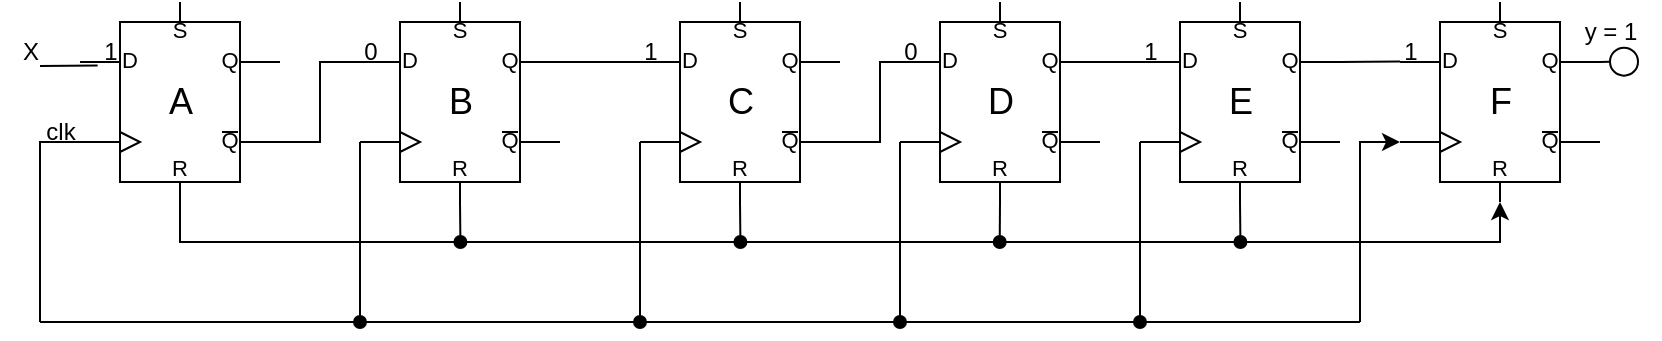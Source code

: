<mxfile version="22.1.7" type="github">
  <diagram name="Page-1" id="tKc6cw4MWqgZvxHKAoWy">
    <mxGraphModel dx="1156" dy="792" grid="1" gridSize="10" guides="1" tooltips="1" connect="1" arrows="1" fold="1" page="1" pageScale="1" pageWidth="850" pageHeight="1100" math="0" shadow="0">
      <root>
        <mxCell id="0" />
        <mxCell id="1" parent="0" />
        <mxCell id="l99NdjzM9fjPco1lU6zZ-49" style="edgeStyle=orthogonalEdgeStyle;rounded=0;orthogonalLoop=1;jettySize=auto;html=1;exitX=0;exitY=0.7;exitDx=0;exitDy=0;exitPerimeter=0;endArrow=none;endFill=0;" edge="1" parent="1" source="l99NdjzM9fjPco1lU6zZ-7">
          <mxGeometry relative="1" as="geometry">
            <mxPoint x="30" y="310" as="targetPoint" />
          </mxGeometry>
        </mxCell>
        <mxCell id="l99NdjzM9fjPco1lU6zZ-7" value="" style="verticalLabelPosition=bottom;shadow=0;dashed=0;align=center;html=1;verticalAlign=top;shape=mxgraph.electrical.logic_gates.d_type_rs_flip-flop;" vertex="1" parent="1">
          <mxGeometry x="50" y="150" width="100" height="100" as="geometry" />
        </mxCell>
        <mxCell id="l99NdjzM9fjPco1lU6zZ-22" style="rounded=0;orthogonalLoop=1;jettySize=auto;html=1;exitX=0.5;exitY=1;exitDx=0;exitDy=0;exitPerimeter=0;endArrow=oval;endFill=1;" edge="1" parent="1" source="l99NdjzM9fjPco1lU6zZ-8">
          <mxGeometry relative="1" as="geometry">
            <mxPoint x="240.207" y="270" as="targetPoint" />
          </mxGeometry>
        </mxCell>
        <mxCell id="l99NdjzM9fjPco1lU6zZ-8" value="" style="verticalLabelPosition=bottom;shadow=0;dashed=0;align=center;html=1;verticalAlign=top;shape=mxgraph.electrical.logic_gates.d_type_rs_flip-flop;" vertex="1" parent="1">
          <mxGeometry x="190" y="150" width="100" height="100" as="geometry" />
        </mxCell>
        <mxCell id="l99NdjzM9fjPco1lU6zZ-21" style="rounded=0;orthogonalLoop=1;jettySize=auto;html=1;exitX=0.5;exitY=1;exitDx=0;exitDy=0;exitPerimeter=0;endArrow=oval;endFill=1;" edge="1" parent="1" source="l99NdjzM9fjPco1lU6zZ-9">
          <mxGeometry relative="1" as="geometry">
            <mxPoint x="380.207" y="270" as="targetPoint" />
          </mxGeometry>
        </mxCell>
        <mxCell id="l99NdjzM9fjPco1lU6zZ-9" value="" style="verticalLabelPosition=bottom;shadow=0;dashed=0;align=center;html=1;verticalAlign=top;shape=mxgraph.electrical.logic_gates.d_type_rs_flip-flop;" vertex="1" parent="1">
          <mxGeometry x="330" y="150" width="100" height="100" as="geometry" />
        </mxCell>
        <mxCell id="l99NdjzM9fjPco1lU6zZ-20" style="rounded=0;orthogonalLoop=1;jettySize=auto;html=1;exitX=0.5;exitY=1;exitDx=0;exitDy=0;exitPerimeter=0;endArrow=oval;endFill=1;" edge="1" parent="1" source="l99NdjzM9fjPco1lU6zZ-10">
          <mxGeometry relative="1" as="geometry">
            <mxPoint x="509.862" y="270" as="targetPoint" />
          </mxGeometry>
        </mxCell>
        <mxCell id="l99NdjzM9fjPco1lU6zZ-10" value="" style="verticalLabelPosition=bottom;shadow=0;dashed=0;align=center;html=1;verticalAlign=top;shape=mxgraph.electrical.logic_gates.d_type_rs_flip-flop;" vertex="1" parent="1">
          <mxGeometry x="460" y="150" width="100" height="100" as="geometry" />
        </mxCell>
        <mxCell id="l99NdjzM9fjPco1lU6zZ-30" style="rounded=0;orthogonalLoop=1;jettySize=auto;html=1;exitX=1;exitY=0.3;exitDx=0;exitDy=0;exitPerimeter=0;endArrow=circle;endFill=0;" edge="1" parent="1" source="l99NdjzM9fjPco1lU6zZ-11">
          <mxGeometry relative="1" as="geometry">
            <mxPoint x="830" y="179.724" as="targetPoint" />
          </mxGeometry>
        </mxCell>
        <mxCell id="l99NdjzM9fjPco1lU6zZ-48" style="edgeStyle=orthogonalEdgeStyle;rounded=0;orthogonalLoop=1;jettySize=auto;html=1;exitX=0;exitY=0.7;exitDx=0;exitDy=0;exitPerimeter=0;endArrow=none;endFill=0;startArrow=classic;startFill=1;" edge="1" parent="1" source="l99NdjzM9fjPco1lU6zZ-11">
          <mxGeometry relative="1" as="geometry">
            <mxPoint x="690" y="310" as="targetPoint" />
          </mxGeometry>
        </mxCell>
        <mxCell id="l99NdjzM9fjPco1lU6zZ-11" value="" style="verticalLabelPosition=bottom;shadow=0;dashed=0;align=center;html=1;verticalAlign=top;shape=mxgraph.electrical.logic_gates.d_type_rs_flip-flop;" vertex="1" parent="1">
          <mxGeometry x="710" y="150" width="100" height="100" as="geometry" />
        </mxCell>
        <mxCell id="l99NdjzM9fjPco1lU6zZ-19" style="edgeStyle=orthogonalEdgeStyle;rounded=0;orthogonalLoop=1;jettySize=auto;html=1;exitX=0.5;exitY=1;exitDx=0;exitDy=0;exitPerimeter=0;entryX=0.5;entryY=1;entryDx=0;entryDy=0;entryPerimeter=0;endArrow=classic;endFill=1;" edge="1" parent="1" source="l99NdjzM9fjPco1lU6zZ-7" target="l99NdjzM9fjPco1lU6zZ-11">
          <mxGeometry relative="1" as="geometry" />
        </mxCell>
        <mxCell id="l99NdjzM9fjPco1lU6zZ-26" style="edgeStyle=orthogonalEdgeStyle;rounded=0;orthogonalLoop=1;jettySize=auto;html=1;exitX=1;exitY=0.7;exitDx=0;exitDy=0;exitPerimeter=0;entryX=0;entryY=0.3;entryDx=0;entryDy=0;entryPerimeter=0;endArrow=none;endFill=0;" edge="1" parent="1" source="l99NdjzM9fjPco1lU6zZ-7" target="l99NdjzM9fjPco1lU6zZ-8">
          <mxGeometry relative="1" as="geometry" />
        </mxCell>
        <mxCell id="l99NdjzM9fjPco1lU6zZ-27" style="rounded=0;orthogonalLoop=1;jettySize=auto;html=1;exitX=1;exitY=0.3;exitDx=0;exitDy=0;exitPerimeter=0;entryX=0;entryY=0.3;entryDx=0;entryDy=0;entryPerimeter=0;endArrow=none;endFill=0;" edge="1" parent="1" source="l99NdjzM9fjPco1lU6zZ-8" target="l99NdjzM9fjPco1lU6zZ-9">
          <mxGeometry relative="1" as="geometry" />
        </mxCell>
        <mxCell id="l99NdjzM9fjPco1lU6zZ-28" style="edgeStyle=orthogonalEdgeStyle;rounded=0;orthogonalLoop=1;jettySize=auto;html=1;exitX=1;exitY=0.7;exitDx=0;exitDy=0;exitPerimeter=0;entryX=0;entryY=0.3;entryDx=0;entryDy=0;entryPerimeter=0;endArrow=none;endFill=0;" edge="1" parent="1" source="l99NdjzM9fjPco1lU6zZ-9" target="l99NdjzM9fjPco1lU6zZ-10">
          <mxGeometry relative="1" as="geometry" />
        </mxCell>
        <mxCell id="l99NdjzM9fjPco1lU6zZ-32" value="X" style="text;html=1;align=center;verticalAlign=middle;resizable=0;points=[];autosize=1;strokeColor=none;fillColor=none;" vertex="1" parent="1">
          <mxGeometry x="10" y="160" width="30" height="30" as="geometry" />
        </mxCell>
        <mxCell id="l99NdjzM9fjPco1lU6zZ-33" style="rounded=0;orthogonalLoop=1;jettySize=auto;html=1;entryX=0.088;entryY=0.318;entryDx=0;entryDy=0;entryPerimeter=0;endArrow=none;endFill=0;" edge="1" parent="1" target="l99NdjzM9fjPco1lU6zZ-7">
          <mxGeometry relative="1" as="geometry">
            <mxPoint x="30" y="182" as="sourcePoint" />
          </mxGeometry>
        </mxCell>
        <mxCell id="l99NdjzM9fjPco1lU6zZ-34" value="y = 1" style="text;html=1;align=center;verticalAlign=middle;resizable=0;points=[];autosize=1;strokeColor=none;fillColor=none;" vertex="1" parent="1">
          <mxGeometry x="790" y="150" width="50" height="30" as="geometry" />
        </mxCell>
        <mxCell id="l99NdjzM9fjPco1lU6zZ-35" value="1" style="text;html=1;align=center;verticalAlign=middle;resizable=0;points=[];autosize=1;strokeColor=none;fillColor=none;" vertex="1" parent="1">
          <mxGeometry x="50" y="160" width="30" height="30" as="geometry" />
        </mxCell>
        <mxCell id="l99NdjzM9fjPco1lU6zZ-36" value="0" style="text;html=1;align=center;verticalAlign=middle;resizable=0;points=[];autosize=1;strokeColor=none;fillColor=none;" vertex="1" parent="1">
          <mxGeometry x="180" y="160" width="30" height="30" as="geometry" />
        </mxCell>
        <mxCell id="l99NdjzM9fjPco1lU6zZ-37" value="1" style="text;html=1;align=center;verticalAlign=middle;resizable=0;points=[];autosize=1;strokeColor=none;fillColor=none;" vertex="1" parent="1">
          <mxGeometry x="320" y="160" width="30" height="30" as="geometry" />
        </mxCell>
        <mxCell id="l99NdjzM9fjPco1lU6zZ-38" value="0" style="text;html=1;align=center;verticalAlign=middle;resizable=0;points=[];autosize=1;strokeColor=none;fillColor=none;" vertex="1" parent="1">
          <mxGeometry x="450" y="160" width="30" height="30" as="geometry" />
        </mxCell>
        <mxCell id="l99NdjzM9fjPco1lU6zZ-39" value="1" style="text;html=1;align=center;verticalAlign=middle;resizable=0;points=[];autosize=1;strokeColor=none;fillColor=none;" vertex="1" parent="1">
          <mxGeometry x="700" y="160" width="30" height="30" as="geometry" />
        </mxCell>
        <mxCell id="l99NdjzM9fjPco1lU6zZ-63" style="rounded=0;orthogonalLoop=1;jettySize=auto;html=1;exitX=0.5;exitY=1;exitDx=0;exitDy=0;exitPerimeter=0;endArrow=oval;endFill=1;" edge="1" parent="1" source="l99NdjzM9fjPco1lU6zZ-40">
          <mxGeometry relative="1" as="geometry">
            <mxPoint x="630.207" y="270" as="targetPoint" />
          </mxGeometry>
        </mxCell>
        <mxCell id="l99NdjzM9fjPco1lU6zZ-40" value="" style="verticalLabelPosition=bottom;shadow=0;dashed=0;align=center;html=1;verticalAlign=top;shape=mxgraph.electrical.logic_gates.d_type_rs_flip-flop;" vertex="1" parent="1">
          <mxGeometry x="580" y="150" width="100" height="100" as="geometry" />
        </mxCell>
        <mxCell id="l99NdjzM9fjPco1lU6zZ-41" style="rounded=0;orthogonalLoop=1;jettySize=auto;html=1;exitX=1;exitY=0.3;exitDx=0;exitDy=0;exitPerimeter=0;entryX=0;entryY=0.3;entryDx=0;entryDy=0;entryPerimeter=0;endArrow=none;endFill=0;" edge="1" parent="1" source="l99NdjzM9fjPco1lU6zZ-10" target="l99NdjzM9fjPco1lU6zZ-40">
          <mxGeometry relative="1" as="geometry" />
        </mxCell>
        <mxCell id="l99NdjzM9fjPco1lU6zZ-44" style="rounded=0;orthogonalLoop=1;jettySize=auto;html=1;exitX=1;exitY=0.3;exitDx=0;exitDy=0;exitPerimeter=0;entryX=0.333;entryY=0.657;entryDx=0;entryDy=0;entryPerimeter=0;endArrow=none;endFill=0;" edge="1" parent="1" source="l99NdjzM9fjPco1lU6zZ-40" target="l99NdjzM9fjPco1lU6zZ-39">
          <mxGeometry relative="1" as="geometry" />
        </mxCell>
        <mxCell id="l99NdjzM9fjPco1lU6zZ-45" value="1" style="text;html=1;align=center;verticalAlign=middle;resizable=0;points=[];autosize=1;strokeColor=none;fillColor=none;" vertex="1" parent="1">
          <mxGeometry x="570" y="160" width="30" height="30" as="geometry" />
        </mxCell>
        <mxCell id="l99NdjzM9fjPco1lU6zZ-50" value="" style="edgeStyle=none;orthogonalLoop=1;jettySize=auto;html=1;rounded=0;endArrow=none;endFill=0;" edge="1" parent="1">
          <mxGeometry width="100" relative="1" as="geometry">
            <mxPoint x="30" y="310" as="sourcePoint" />
            <mxPoint x="690" y="310" as="targetPoint" />
            <Array as="points" />
          </mxGeometry>
        </mxCell>
        <mxCell id="l99NdjzM9fjPco1lU6zZ-52" value="" style="edgeStyle=none;orthogonalLoop=1;jettySize=auto;html=1;rounded=0;exitX=0;exitY=0.7;exitDx=0;exitDy=0;exitPerimeter=0;endArrow=oval;endFill=1;" edge="1" parent="1" source="l99NdjzM9fjPco1lU6zZ-8">
          <mxGeometry width="100" relative="1" as="geometry">
            <mxPoint x="120" y="360" as="sourcePoint" />
            <mxPoint x="190" y="310" as="targetPoint" />
            <Array as="points" />
          </mxGeometry>
        </mxCell>
        <mxCell id="l99NdjzM9fjPco1lU6zZ-53" value="" style="edgeStyle=none;orthogonalLoop=1;jettySize=auto;html=1;rounded=0;exitX=0;exitY=0.7;exitDx=0;exitDy=0;exitPerimeter=0;endArrow=oval;endFill=1;" edge="1" parent="1" source="l99NdjzM9fjPco1lU6zZ-9">
          <mxGeometry width="100" relative="1" as="geometry">
            <mxPoint x="280" y="330" as="sourcePoint" />
            <mxPoint x="330" y="310" as="targetPoint" />
            <Array as="points" />
          </mxGeometry>
        </mxCell>
        <mxCell id="l99NdjzM9fjPco1lU6zZ-54" value="" style="edgeStyle=none;orthogonalLoop=1;jettySize=auto;html=1;rounded=0;exitX=0;exitY=0.7;exitDx=0;exitDy=0;exitPerimeter=0;endArrow=oval;endFill=1;" edge="1" parent="1" source="l99NdjzM9fjPco1lU6zZ-10">
          <mxGeometry width="100" relative="1" as="geometry">
            <mxPoint x="420" y="350" as="sourcePoint" />
            <mxPoint x="460" y="310" as="targetPoint" />
            <Array as="points" />
          </mxGeometry>
        </mxCell>
        <mxCell id="l99NdjzM9fjPco1lU6zZ-55" value="" style="edgeStyle=none;orthogonalLoop=1;jettySize=auto;html=1;rounded=0;exitX=0;exitY=0.7;exitDx=0;exitDy=0;exitPerimeter=0;endArrow=oval;endFill=1;" edge="1" parent="1" source="l99NdjzM9fjPco1lU6zZ-40">
          <mxGeometry width="100" relative="1" as="geometry">
            <mxPoint x="530" y="340" as="sourcePoint" />
            <mxPoint x="580" y="310" as="targetPoint" />
            <Array as="points" />
          </mxGeometry>
        </mxCell>
        <mxCell id="l99NdjzM9fjPco1lU6zZ-56" value="clk" style="text;html=1;align=center;verticalAlign=middle;resizable=0;points=[];autosize=1;strokeColor=none;fillColor=none;" vertex="1" parent="1">
          <mxGeometry x="20" y="200" width="40" height="30" as="geometry" />
        </mxCell>
        <mxCell id="l99NdjzM9fjPco1lU6zZ-57" value="&lt;font style=&quot;font-size: 18px;&quot;&gt;A&lt;/font&gt;" style="text;html=1;align=center;verticalAlign=middle;resizable=0;points=[];autosize=1;strokeColor=none;fillColor=none;" vertex="1" parent="1">
          <mxGeometry x="80" y="180" width="40" height="40" as="geometry" />
        </mxCell>
        <mxCell id="l99NdjzM9fjPco1lU6zZ-58" value="&lt;font style=&quot;font-size: 18px;&quot;&gt;B&lt;/font&gt;" style="text;html=1;align=center;verticalAlign=middle;resizable=0;points=[];autosize=1;strokeColor=none;fillColor=none;" vertex="1" parent="1">
          <mxGeometry x="220" y="180" width="40" height="40" as="geometry" />
        </mxCell>
        <mxCell id="l99NdjzM9fjPco1lU6zZ-59" value="&lt;font style=&quot;font-size: 18px;&quot;&gt;C&lt;/font&gt;" style="text;html=1;align=center;verticalAlign=middle;resizable=0;points=[];autosize=1;strokeColor=none;fillColor=none;" vertex="1" parent="1">
          <mxGeometry x="360" y="180" width="40" height="40" as="geometry" />
        </mxCell>
        <mxCell id="l99NdjzM9fjPco1lU6zZ-60" value="&lt;font style=&quot;font-size: 18px;&quot;&gt;D&lt;/font&gt;" style="text;html=1;align=center;verticalAlign=middle;resizable=0;points=[];autosize=1;strokeColor=none;fillColor=none;" vertex="1" parent="1">
          <mxGeometry x="490" y="180" width="40" height="40" as="geometry" />
        </mxCell>
        <mxCell id="l99NdjzM9fjPco1lU6zZ-61" value="&lt;font style=&quot;font-size: 18px;&quot;&gt;E&lt;/font&gt;" style="text;html=1;align=center;verticalAlign=middle;resizable=0;points=[];autosize=1;strokeColor=none;fillColor=none;" vertex="1" parent="1">
          <mxGeometry x="610" y="180" width="40" height="40" as="geometry" />
        </mxCell>
        <mxCell id="l99NdjzM9fjPco1lU6zZ-62" value="&lt;font style=&quot;font-size: 18px;&quot;&gt;F&lt;/font&gt;" style="text;html=1;align=center;verticalAlign=middle;resizable=0;points=[];autosize=1;strokeColor=none;fillColor=none;" vertex="1" parent="1">
          <mxGeometry x="745" y="180" width="30" height="40" as="geometry" />
        </mxCell>
      </root>
    </mxGraphModel>
  </diagram>
</mxfile>
